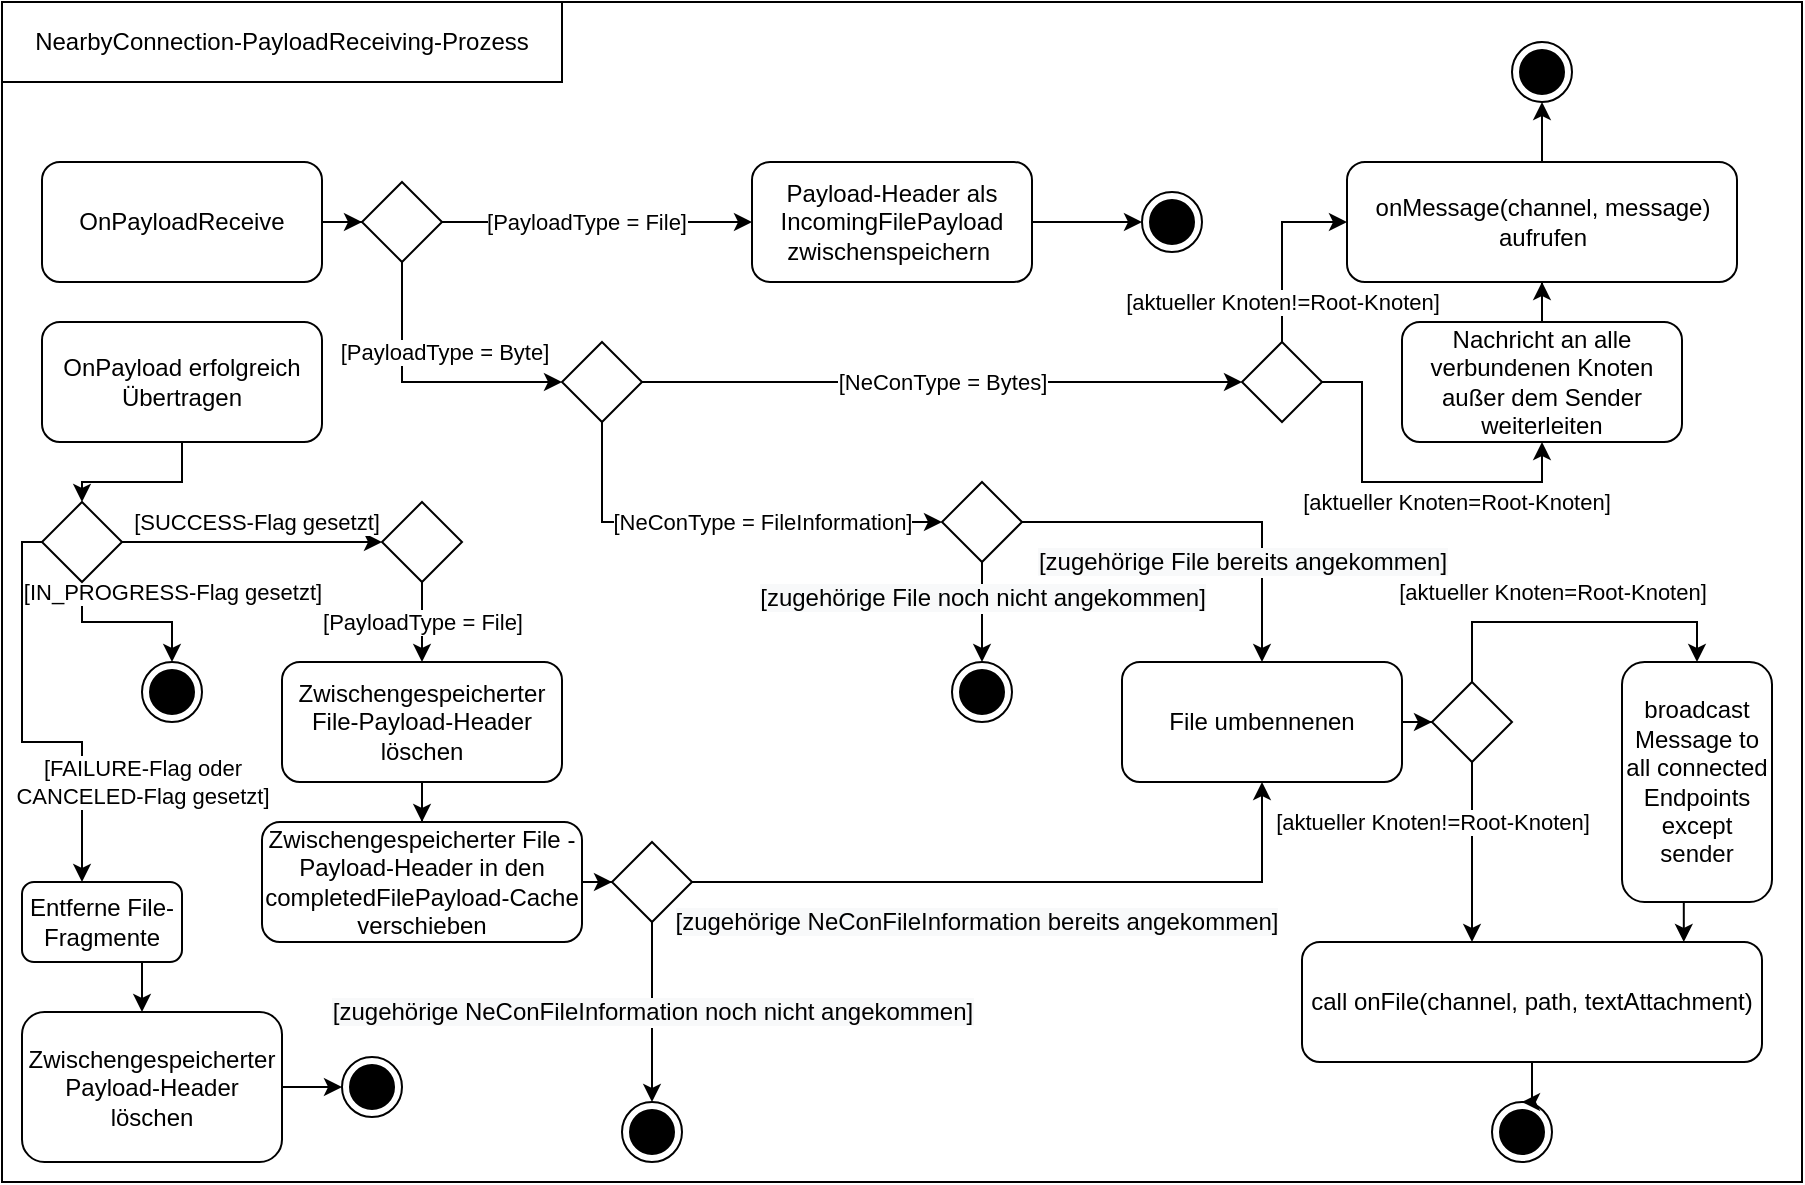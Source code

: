 <mxfile version="13.0.3" type="device"><diagram id="vGRNZWnsbL41WEq2rgmo" name="Page-1"><mxGraphModel dx="1086" dy="806" grid="1" gridSize="10" guides="1" tooltips="1" connect="1" arrows="1" fold="1" page="1" pageScale="1" pageWidth="827" pageHeight="1169" math="0" shadow="0"><root><mxCell id="0"/><mxCell id="1" parent="0"/><mxCell id="WnaBBcLPlIBxhkjchfe5-1" value="" style="rounded=0;whiteSpace=wrap;html=1;" parent="1" vertex="1"><mxGeometry x="10" y="80" width="900" height="590" as="geometry"/></mxCell><mxCell id="gPwZqRA0RPC1okCwcbz_-21" style="edgeStyle=orthogonalEdgeStyle;rounded=0;orthogonalLoop=1;jettySize=auto;html=1;entryX=0;entryY=0.5;entryDx=0;entryDy=0;" parent="1" source="gPwZqRA0RPC1okCwcbz_-1" target="gPwZqRA0RPC1okCwcbz_-20" edge="1"><mxGeometry relative="1" as="geometry"/></mxCell><mxCell id="gPwZqRA0RPC1okCwcbz_-1" value="OnPayloadReceive" style="rounded=1;whiteSpace=wrap;html=1;" parent="1" vertex="1"><mxGeometry x="30" y="160" width="140" height="60" as="geometry"/></mxCell><mxCell id="gPwZqRA0RPC1okCwcbz_-6" style="edgeStyle=orthogonalEdgeStyle;rounded=0;orthogonalLoop=1;jettySize=auto;html=1;" parent="1" source="gPwZqRA0RPC1okCwcbz_-2" target="gPwZqRA0RPC1okCwcbz_-5" edge="1"><mxGeometry relative="1" as="geometry"/></mxCell><mxCell id="gPwZqRA0RPC1okCwcbz_-2" value="OnPayload erfolgreich Übertragen" style="rounded=1;whiteSpace=wrap;html=1;" parent="1" vertex="1"><mxGeometry x="30" y="240" width="140" height="60" as="geometry"/></mxCell><mxCell id="gPwZqRA0RPC1okCwcbz_-12" style="edgeStyle=orthogonalEdgeStyle;rounded=0;orthogonalLoop=1;jettySize=auto;html=1;" parent="1" source="gPwZqRA0RPC1okCwcbz_-3" target="gPwZqRA0RPC1okCwcbz_-11" edge="1"><mxGeometry relative="1" as="geometry"/></mxCell><mxCell id="gPwZqRA0RPC1okCwcbz_-3" value="Zwischengespeicherter File -Payload-Header in den completedFilePayload-Cache verschieben" style="rounded=1;whiteSpace=wrap;html=1;" parent="1" vertex="1"><mxGeometry x="140" y="490" width="160" height="60" as="geometry"/></mxCell><mxCell id="gPwZqRA0RPC1okCwcbz_-13" style="edgeStyle=orthogonalEdgeStyle;rounded=0;orthogonalLoop=1;jettySize=auto;html=1;" parent="1" source="gPwZqRA0RPC1okCwcbz_-4" target="gPwZqRA0RPC1okCwcbz_-3" edge="1"><mxGeometry relative="1" as="geometry"/></mxCell><mxCell id="gPwZqRA0RPC1okCwcbz_-4" value="Zwischengespeicherter File-Payload-Header löschen" style="rounded=1;whiteSpace=wrap;html=1;" parent="1" vertex="1"><mxGeometry x="150" y="410" width="140" height="60" as="geometry"/></mxCell><mxCell id="gPwZqRA0RPC1okCwcbz_-7" style="edgeStyle=orthogonalEdgeStyle;rounded=0;orthogonalLoop=1;jettySize=auto;html=1;exitX=0.5;exitY=1;exitDx=0;exitDy=0;" parent="1" source="BSrUUONhtLhZSqD3lAtG-5" target="gPwZqRA0RPC1okCwcbz_-4" edge="1"><mxGeometry relative="1" as="geometry"/></mxCell><mxCell id="gPwZqRA0RPC1okCwcbz_-8" value="[PayloadType = File]" style="edgeLabel;html=1;align=center;verticalAlign=middle;resizable=0;points=[];" parent="gPwZqRA0RPC1okCwcbz_-7" vertex="1" connectable="0"><mxGeometry x="-0.282" y="-1" relative="1" as="geometry"><mxPoint x="1" y="5.52" as="offset"/></mxGeometry></mxCell><mxCell id="BSrUUONhtLhZSqD3lAtG-6" style="edgeStyle=orthogonalEdgeStyle;rounded=0;orthogonalLoop=1;jettySize=auto;html=1;" parent="1" source="gPwZqRA0RPC1okCwcbz_-5" target="BSrUUONhtLhZSqD3lAtG-5" edge="1"><mxGeometry relative="1" as="geometry"/></mxCell><mxCell id="BSrUUONhtLhZSqD3lAtG-7" value="[SUCCESS-Flag gesetzt]" style="edgeLabel;html=1;align=center;verticalAlign=middle;resizable=0;points=[];" parent="BSrUUONhtLhZSqD3lAtG-6" vertex="1" connectable="0"><mxGeometry x="0.198" y="2" relative="1" as="geometry"><mxPoint x="-11.67" y="-8" as="offset"/></mxGeometry></mxCell><mxCell id="BSrUUONhtLhZSqD3lAtG-9" style="edgeStyle=orthogonalEdgeStyle;rounded=0;orthogonalLoop=1;jettySize=auto;html=1;entryX=0.5;entryY=0;entryDx=0;entryDy=0;" parent="1" source="gPwZqRA0RPC1okCwcbz_-5" target="BSrUUONhtLhZSqD3lAtG-8" edge="1"><mxGeometry relative="1" as="geometry"><Array as="points"><mxPoint x="50" y="390"/><mxPoint x="95" y="390"/></Array></mxGeometry></mxCell><mxCell id="BSrUUONhtLhZSqD3lAtG-10" value="[IN_PROGRESS-Flag gesetzt]" style="edgeLabel;html=1;align=center;verticalAlign=middle;resizable=0;points=[];" parent="BSrUUONhtLhZSqD3lAtG-9" vertex="1" connectable="0"><mxGeometry x="-0.256" y="-2" relative="1" as="geometry"><mxPoint x="33.33" y="-17.0" as="offset"/></mxGeometry></mxCell><mxCell id="IjMw04xCpoeXiMPA6_jy-5" style="edgeStyle=orthogonalEdgeStyle;rounded=0;orthogonalLoop=1;jettySize=auto;html=1;entryX=0.375;entryY=0;entryDx=0;entryDy=0;entryPerimeter=0;fontColor=#B5C1D1;" parent="1" source="gPwZqRA0RPC1okCwcbz_-5" target="IjMw04xCpoeXiMPA6_jy-3" edge="1"><mxGeometry relative="1" as="geometry"><Array as="points"><mxPoint x="20" y="350"/><mxPoint x="20" y="450"/><mxPoint x="50" y="450"/></Array></mxGeometry></mxCell><mxCell id="IjMw04xCpoeXiMPA6_jy-6" value="&lt;font color=&quot;#000000&quot;&gt;[FAILURE-Flag oder&lt;br&gt;CANCELED-Flag gesetzt]&lt;/font&gt;" style="edgeLabel;html=1;align=center;verticalAlign=middle;resizable=0;points=[];fontColor=#B5C1D1;" parent="IjMw04xCpoeXiMPA6_jy-5" vertex="1" connectable="0"><mxGeometry x="0.549" y="-1" relative="1" as="geometry"><mxPoint x="31" y="-2.5" as="offset"/></mxGeometry></mxCell><mxCell id="gPwZqRA0RPC1okCwcbz_-5" value="" style="rhombus;whiteSpace=wrap;html=1;" parent="1" vertex="1"><mxGeometry x="30" y="330" width="40" height="40" as="geometry"/></mxCell><mxCell id="gPwZqRA0RPC1okCwcbz_-15" style="edgeStyle=orthogonalEdgeStyle;rounded=0;orthogonalLoop=1;jettySize=auto;html=1;" parent="1" source="gPwZqRA0RPC1okCwcbz_-11" target="gPwZqRA0RPC1okCwcbz_-14" edge="1"><mxGeometry relative="1" as="geometry"/></mxCell><mxCell id="gPwZqRA0RPC1okCwcbz_-16" value="&lt;span style=&quot;font-size: 12px ; background-color: rgb(248 , 249 , 250)&quot;&gt;[zugehörige NeConFileInformation bereits angekommen]&lt;/span&gt;" style="edgeLabel;html=1;align=center;verticalAlign=middle;resizable=0;points=[];" parent="gPwZqRA0RPC1okCwcbz_-15" vertex="1" connectable="0"><mxGeometry x="-0.291" relative="1" as="geometry"><mxPoint x="22.41" y="20" as="offset"/></mxGeometry></mxCell><mxCell id="gPwZqRA0RPC1okCwcbz_-17" value="&lt;span style=&quot;font-size: 12px ; background-color: rgb(248 , 249 , 250)&quot;&gt;[zugehörige NeConFileInformation noch nicht angekommen]&lt;/span&gt;" style="edgeStyle=orthogonalEdgeStyle;rounded=0;orthogonalLoop=1;jettySize=auto;html=1;" parent="1" source="gPwZqRA0RPC1okCwcbz_-11" target="gPwZqRA0RPC1okCwcbz_-18" edge="1"><mxGeometry relative="1" as="geometry"><mxPoint x="330" y="630" as="targetPoint"/><Array as="points"><mxPoint x="335" y="560"/><mxPoint x="335" y="560"/></Array></mxGeometry></mxCell><mxCell id="gPwZqRA0RPC1okCwcbz_-11" value="" style="rhombus;whiteSpace=wrap;html=1;" parent="1" vertex="1"><mxGeometry x="315" y="500" width="40" height="40" as="geometry"/></mxCell><mxCell id="KGaszOBBBrvaK-4GGSWM-17" style="edgeStyle=orthogonalEdgeStyle;rounded=0;orthogonalLoop=1;jettySize=auto;html=1;entryX=0;entryY=0.5;entryDx=0;entryDy=0;" parent="1" source="gPwZqRA0RPC1okCwcbz_-14" target="KGaszOBBBrvaK-4GGSWM-9" edge="1"><mxGeometry relative="1" as="geometry"/></mxCell><mxCell id="gPwZqRA0RPC1okCwcbz_-14" value="File umbennenen" style="rounded=1;whiteSpace=wrap;html=1;" parent="1" vertex="1"><mxGeometry x="570" y="410" width="140" height="60" as="geometry"/></mxCell><mxCell id="gPwZqRA0RPC1okCwcbz_-18" value="" style="ellipse;html=1;shape=endState;fillColor=#000000;strokeColor=#000000;" parent="1" vertex="1"><mxGeometry x="320" y="630" width="30" height="30" as="geometry"/></mxCell><mxCell id="gPwZqRA0RPC1okCwcbz_-23" style="edgeStyle=orthogonalEdgeStyle;rounded=0;orthogonalLoop=1;jettySize=auto;html=1;" parent="1" source="gPwZqRA0RPC1okCwcbz_-20" target="gPwZqRA0RPC1okCwcbz_-22" edge="1"><mxGeometry relative="1" as="geometry"/></mxCell><mxCell id="gPwZqRA0RPC1okCwcbz_-24" value="[PayloadType = File]" style="edgeLabel;html=1;align=center;verticalAlign=middle;resizable=0;points=[];" parent="gPwZqRA0RPC1okCwcbz_-23" vertex="1" connectable="0"><mxGeometry x="-0.343" y="-3" relative="1" as="geometry"><mxPoint x="21.03" y="-3" as="offset"/></mxGeometry></mxCell><mxCell id="gPwZqRA0RPC1okCwcbz_-28" style="edgeStyle=orthogonalEdgeStyle;rounded=0;orthogonalLoop=1;jettySize=auto;html=1;" parent="1" source="gPwZqRA0RPC1okCwcbz_-20" target="gPwZqRA0RPC1okCwcbz_-30" edge="1"><mxGeometry relative="1" as="geometry"><mxPoint x="370" y="270" as="targetPoint"/><Array as="points"><mxPoint x="210" y="270"/></Array></mxGeometry></mxCell><mxCell id="gPwZqRA0RPC1okCwcbz_-29" value="[PayloadType = Byte]" style="edgeLabel;html=1;align=center;verticalAlign=middle;resizable=0;points=[];" parent="gPwZqRA0RPC1okCwcbz_-28" vertex="1" connectable="0"><mxGeometry x="0.018" y="3" relative="1" as="geometry"><mxPoint x="9" y="-12.03" as="offset"/></mxGeometry></mxCell><mxCell id="gPwZqRA0RPC1okCwcbz_-20" value="" style="rhombus;whiteSpace=wrap;html=1;" parent="1" vertex="1"><mxGeometry x="190" y="170" width="40" height="40" as="geometry"/></mxCell><mxCell id="KGaszOBBBrvaK-4GGSWM-2" style="edgeStyle=orthogonalEdgeStyle;rounded=0;orthogonalLoop=1;jettySize=auto;html=1;" parent="1" source="gPwZqRA0RPC1okCwcbz_-22" target="gPwZqRA0RPC1okCwcbz_-54" edge="1"><mxGeometry relative="1" as="geometry"/></mxCell><mxCell id="gPwZqRA0RPC1okCwcbz_-22" value="Payload-Header als IncomingFilePayload zwischenspeichern&amp;nbsp;" style="rounded=1;whiteSpace=wrap;html=1;" parent="1" vertex="1"><mxGeometry x="385" y="160" width="140" height="60" as="geometry"/></mxCell><mxCell id="gPwZqRA0RPC1okCwcbz_-32" value="[aktueller Knoten=Root-Knoten]" style="edgeStyle=orthogonalEdgeStyle;rounded=0;orthogonalLoop=1;jettySize=auto;html=1;entryX=0.5;entryY=1;entryDx=0;entryDy=0;" parent="1" source="KGaszOBBBrvaK-4GGSWM-3" target="KGaszOBBBrvaK-4GGSWM-1" edge="1"><mxGeometry x="0.294" y="-10" relative="1" as="geometry"><mxPoint as="offset"/></mxGeometry></mxCell><mxCell id="gPwZqRA0RPC1okCwcbz_-34" style="edgeStyle=orthogonalEdgeStyle;rounded=0;orthogonalLoop=1;jettySize=auto;html=1;entryX=0;entryY=0.5;entryDx=0;entryDy=0;" parent="1" source="gPwZqRA0RPC1okCwcbz_-30" target="gPwZqRA0RPC1okCwcbz_-36" edge="1"><mxGeometry relative="1" as="geometry"><mxPoint x="500" y="340" as="targetPoint"/><Array as="points"><mxPoint x="310" y="340"/></Array></mxGeometry></mxCell><mxCell id="gPwZqRA0RPC1okCwcbz_-35" value="[NeConType = FileInformation]" style="edgeLabel;html=1;align=center;verticalAlign=middle;resizable=0;points=[];" parent="gPwZqRA0RPC1okCwcbz_-34" vertex="1" connectable="0"><mxGeometry x="-0.016" y="2" relative="1" as="geometry"><mxPoint x="22.1" y="1.98" as="offset"/></mxGeometry></mxCell><mxCell id="gPwZqRA0RPC1okCwcbz_-30" value="" style="rhombus;whiteSpace=wrap;html=1;" parent="1" vertex="1"><mxGeometry x="290" y="250" width="40" height="40" as="geometry"/></mxCell><mxCell id="BSrUUONhtLhZSqD3lAtG-2" style="edgeStyle=orthogonalEdgeStyle;rounded=0;orthogonalLoop=1;jettySize=auto;html=1;" parent="1" source="gPwZqRA0RPC1okCwcbz_-31" target="BSrUUONhtLhZSqD3lAtG-1" edge="1"><mxGeometry relative="1" as="geometry"/></mxCell><mxCell id="gPwZqRA0RPC1okCwcbz_-31" value="onMessage(channel, message)&lt;br&gt;aufrufen" style="rounded=1;whiteSpace=wrap;html=1;" parent="1" vertex="1"><mxGeometry x="682.5" y="160" width="195" height="60" as="geometry"/></mxCell><mxCell id="gPwZqRA0RPC1okCwcbz_-42" style="edgeStyle=orthogonalEdgeStyle;rounded=0;orthogonalLoop=1;jettySize=auto;html=1;" parent="1" source="gPwZqRA0RPC1okCwcbz_-36" target="gPwZqRA0RPC1okCwcbz_-14" edge="1"><mxGeometry relative="1" as="geometry"/></mxCell><mxCell id="gPwZqRA0RPC1okCwcbz_-43" value="&lt;span style=&quot;font-size: 12px ; background-color: rgb(248 , 249 , 250)&quot;&gt;[zugehörige File bereits angekommen]&lt;/span&gt;" style="edgeLabel;html=1;align=center;verticalAlign=middle;resizable=0;points=[];" parent="gPwZqRA0RPC1okCwcbz_-42" vertex="1" connectable="0"><mxGeometry x="-0.293" y="1" relative="1" as="geometry"><mxPoint x="43" y="21" as="offset"/></mxGeometry></mxCell><mxCell id="gPwZqRA0RPC1okCwcbz_-48" style="edgeStyle=orthogonalEdgeStyle;rounded=0;orthogonalLoop=1;jettySize=auto;html=1;entryX=0.5;entryY=0;entryDx=0;entryDy=0;" parent="1" source="gPwZqRA0RPC1okCwcbz_-36" target="gPwZqRA0RPC1okCwcbz_-45" edge="1"><mxGeometry relative="1" as="geometry"/></mxCell><mxCell id="gPwZqRA0RPC1okCwcbz_-49" value="&lt;span style=&quot;font-size: 12px ; background-color: rgb(248 , 249 , 250)&quot;&gt;[zugehörige File noch nicht angekommen]&lt;/span&gt;" style="edgeLabel;html=1;align=center;verticalAlign=middle;resizable=0;points=[];" parent="gPwZqRA0RPC1okCwcbz_-48" vertex="1" connectable="0"><mxGeometry x="-0.283" relative="1" as="geometry"><mxPoint as="offset"/></mxGeometry></mxCell><mxCell id="gPwZqRA0RPC1okCwcbz_-36" value="" style="rhombus;whiteSpace=wrap;html=1;" parent="1" vertex="1"><mxGeometry x="480" y="320" width="40" height="40" as="geometry"/></mxCell><mxCell id="gPwZqRA0RPC1okCwcbz_-45" value="" style="ellipse;html=1;shape=endState;fillColor=#000000;strokeColor=#000000;" parent="1" vertex="1"><mxGeometry x="485" y="410" width="30" height="30" as="geometry"/></mxCell><mxCell id="BSrUUONhtLhZSqD3lAtG-4" style="edgeStyle=orthogonalEdgeStyle;rounded=0;orthogonalLoop=1;jettySize=auto;html=1;entryX=0.5;entryY=0;entryDx=0;entryDy=0;" parent="1" source="gPwZqRA0RPC1okCwcbz_-50" target="BSrUUONhtLhZSqD3lAtG-3" edge="1"><mxGeometry relative="1" as="geometry"/></mxCell><mxCell id="gPwZqRA0RPC1okCwcbz_-50" value="call onFile(channel, path, textAttachment)" style="rounded=1;whiteSpace=wrap;html=1;" parent="1" vertex="1"><mxGeometry x="660" y="550" width="230" height="60" as="geometry"/></mxCell><mxCell id="gPwZqRA0RPC1okCwcbz_-54" value="" style="ellipse;html=1;shape=endState;fillColor=#000000;strokeColor=#000000;" parent="1" vertex="1"><mxGeometry x="580" y="175" width="30" height="30" as="geometry"/></mxCell><mxCell id="WnaBBcLPlIBxhkjchfe5-2" value="NearbyConnection-PayloadReceiving-Prozess" style="rounded=0;whiteSpace=wrap;html=1;" parent="1" vertex="1"><mxGeometry x="10" y="80" width="280" height="40" as="geometry"/></mxCell><mxCell id="BSrUUONhtLhZSqD3lAtG-1" value="" style="ellipse;html=1;shape=endState;fillColor=#000000;strokeColor=#000000;" parent="1" vertex="1"><mxGeometry x="765" y="100" width="30" height="30" as="geometry"/></mxCell><mxCell id="BSrUUONhtLhZSqD3lAtG-3" value="" style="ellipse;html=1;shape=endState;fillColor=#000000;strokeColor=#000000;" parent="1" vertex="1"><mxGeometry x="755" y="630" width="30" height="30" as="geometry"/></mxCell><mxCell id="BSrUUONhtLhZSqD3lAtG-5" value="" style="rhombus;whiteSpace=wrap;html=1;" parent="1" vertex="1"><mxGeometry x="200" y="330" width="40" height="40" as="geometry"/></mxCell><mxCell id="BSrUUONhtLhZSqD3lAtG-8" value="" style="ellipse;html=1;shape=endState;fillColor=#000000;strokeColor=#000000;" parent="1" vertex="1"><mxGeometry x="80" y="410" width="30" height="30" as="geometry"/></mxCell><mxCell id="KGaszOBBBrvaK-4GGSWM-8" style="edgeStyle=orthogonalEdgeStyle;rounded=0;orthogonalLoop=1;jettySize=auto;html=1;entryX=0.5;entryY=1;entryDx=0;entryDy=0;" parent="1" source="KGaszOBBBrvaK-4GGSWM-1" target="gPwZqRA0RPC1okCwcbz_-31" edge="1"><mxGeometry relative="1" as="geometry"/></mxCell><mxCell id="KGaszOBBBrvaK-4GGSWM-1" value="Nachricht an alle verbundenen Knoten außer dem Sender weiterleiten" style="rounded=1;whiteSpace=wrap;html=1;" parent="1" vertex="1"><mxGeometry x="710" y="240" width="140" height="60" as="geometry"/></mxCell><mxCell id="KGaszOBBBrvaK-4GGSWM-6" style="edgeStyle=orthogonalEdgeStyle;rounded=0;orthogonalLoop=1;jettySize=auto;html=1;entryX=0;entryY=0.5;entryDx=0;entryDy=0;" parent="1" source="KGaszOBBBrvaK-4GGSWM-3" target="gPwZqRA0RPC1okCwcbz_-31" edge="1"><mxGeometry relative="1" as="geometry"><Array as="points"><mxPoint x="650" y="270"/><mxPoint x="650" y="190"/></Array></mxGeometry></mxCell><mxCell id="KGaszOBBBrvaK-4GGSWM-7" value="[aktueller Knoten!=Root-Knoten]" style="edgeLabel;html=1;align=center;verticalAlign=middle;resizable=0;points=[];" parent="KGaszOBBBrvaK-4GGSWM-6" vertex="1" connectable="0"><mxGeometry x="0.122" y="-2" relative="1" as="geometry"><mxPoint x="-2.0" y="32" as="offset"/></mxGeometry></mxCell><mxCell id="KGaszOBBBrvaK-4GGSWM-3" value="" style="rhombus;whiteSpace=wrap;html=1;" parent="1" vertex="1"><mxGeometry x="630" y="250" width="40" height="40" as="geometry"/></mxCell><mxCell id="KGaszOBBBrvaK-4GGSWM-4" value="[NeConType = Bytes]" style="edgeStyle=orthogonalEdgeStyle;rounded=0;orthogonalLoop=1;jettySize=auto;html=1;" parent="1" source="gPwZqRA0RPC1okCwcbz_-30" target="KGaszOBBBrvaK-4GGSWM-3" edge="1"><mxGeometry relative="1" as="geometry"><mxPoint x="330" y="270.0" as="sourcePoint"/><mxPoint x="610" y="270.0" as="targetPoint"/></mxGeometry></mxCell><mxCell id="KGaszOBBBrvaK-4GGSWM-22" style="edgeStyle=orthogonalEdgeStyle;rounded=0;orthogonalLoop=1;jettySize=auto;html=1;" parent="1" source="KGaszOBBBrvaK-4GGSWM-9" target="gPwZqRA0RPC1okCwcbz_-50" edge="1"><mxGeometry relative="1" as="geometry"><Array as="points"><mxPoint x="745" y="530"/><mxPoint x="745" y="530"/></Array></mxGeometry></mxCell><mxCell id="KGaszOBBBrvaK-4GGSWM-24" value="[aktueller Knoten!=Root-Knoten]" style="edgeLabel;html=1;align=center;verticalAlign=middle;resizable=0;points=[];" parent="KGaszOBBBrvaK-4GGSWM-22" vertex="1" connectable="0"><mxGeometry x="-0.322" y="1" relative="1" as="geometry"><mxPoint x="-21" y="-1" as="offset"/></mxGeometry></mxCell><mxCell id="KGaszOBBBrvaK-4GGSWM-25" style="edgeStyle=orthogonalEdgeStyle;rounded=0;orthogonalLoop=1;jettySize=auto;html=1;entryX=0.5;entryY=0;entryDx=0;entryDy=0;" parent="1" source="KGaszOBBBrvaK-4GGSWM-9" target="KGaszOBBBrvaK-4GGSWM-10" edge="1"><mxGeometry relative="1" as="geometry"><Array as="points"><mxPoint x="745" y="390"/><mxPoint x="858" y="390"/></Array></mxGeometry></mxCell><mxCell id="KGaszOBBBrvaK-4GGSWM-26" value="[aktueller Knoten=Root-Knoten]" style="edgeLabel;html=1;align=center;verticalAlign=middle;resizable=0;points=[];" parent="KGaszOBBBrvaK-4GGSWM-25" vertex="1" connectable="0"><mxGeometry x="-0.6" y="-20" relative="1" as="geometry"><mxPoint x="37" y="-35" as="offset"/></mxGeometry></mxCell><mxCell id="KGaszOBBBrvaK-4GGSWM-9" value="" style="rhombus;whiteSpace=wrap;html=1;" parent="1" vertex="1"><mxGeometry x="725" y="420" width="40" height="40" as="geometry"/></mxCell><mxCell id="KGaszOBBBrvaK-4GGSWM-21" style="edgeStyle=orthogonalEdgeStyle;rounded=0;orthogonalLoop=1;jettySize=auto;html=1;entryX=0.83;entryY=0;entryDx=0;entryDy=0;entryPerimeter=0;" parent="1" source="KGaszOBBBrvaK-4GGSWM-10" target="gPwZqRA0RPC1okCwcbz_-50" edge="1"><mxGeometry relative="1" as="geometry"><Array as="points"><mxPoint x="851" y="530"/><mxPoint x="851" y="530"/></Array></mxGeometry></mxCell><mxCell id="KGaszOBBBrvaK-4GGSWM-10" value="broadcast Message to all connected Endpoints except sender" style="rounded=1;whiteSpace=wrap;html=1;" parent="1" vertex="1"><mxGeometry x="820" y="410" width="75" height="120" as="geometry"/></mxCell><mxCell id="IjMw04xCpoeXiMPA6_jy-2" value="" style="ellipse;html=1;shape=endState;fillColor=#000000;strokeColor=#000000;" parent="1" vertex="1"><mxGeometry x="180" y="607.5" width="30" height="30" as="geometry"/></mxCell><mxCell id="IjMw04xCpoeXiMPA6_jy-8" style="edgeStyle=orthogonalEdgeStyle;rounded=0;orthogonalLoop=1;jettySize=auto;html=1;fontColor=#B5C1D1;" parent="1" source="IjMw04xCpoeXiMPA6_jy-3" target="IjMw04xCpoeXiMPA6_jy-4" edge="1"><mxGeometry relative="1" as="geometry"><Array as="points"><mxPoint x="80" y="570"/><mxPoint x="80" y="570"/></Array></mxGeometry></mxCell><mxCell id="IjMw04xCpoeXiMPA6_jy-3" value="Entferne File-Fragmente" style="rounded=1;whiteSpace=wrap;html=1;" parent="1" vertex="1"><mxGeometry x="20" y="520" width="80" height="40" as="geometry"/></mxCell><mxCell id="IjMw04xCpoeXiMPA6_jy-10" style="edgeStyle=orthogonalEdgeStyle;rounded=0;orthogonalLoop=1;jettySize=auto;html=1;fontColor=#B5C1D1;" parent="1" source="IjMw04xCpoeXiMPA6_jy-4" target="IjMw04xCpoeXiMPA6_jy-2" edge="1"><mxGeometry relative="1" as="geometry"/></mxCell><mxCell id="IjMw04xCpoeXiMPA6_jy-4" value="Zwischengespeicherter&lt;br&gt;Payload-Header löschen" style="rounded=1;whiteSpace=wrap;html=1;" parent="1" vertex="1"><mxGeometry x="20" y="585" width="130" height="75" as="geometry"/></mxCell></root></mxGraphModel></diagram></mxfile>